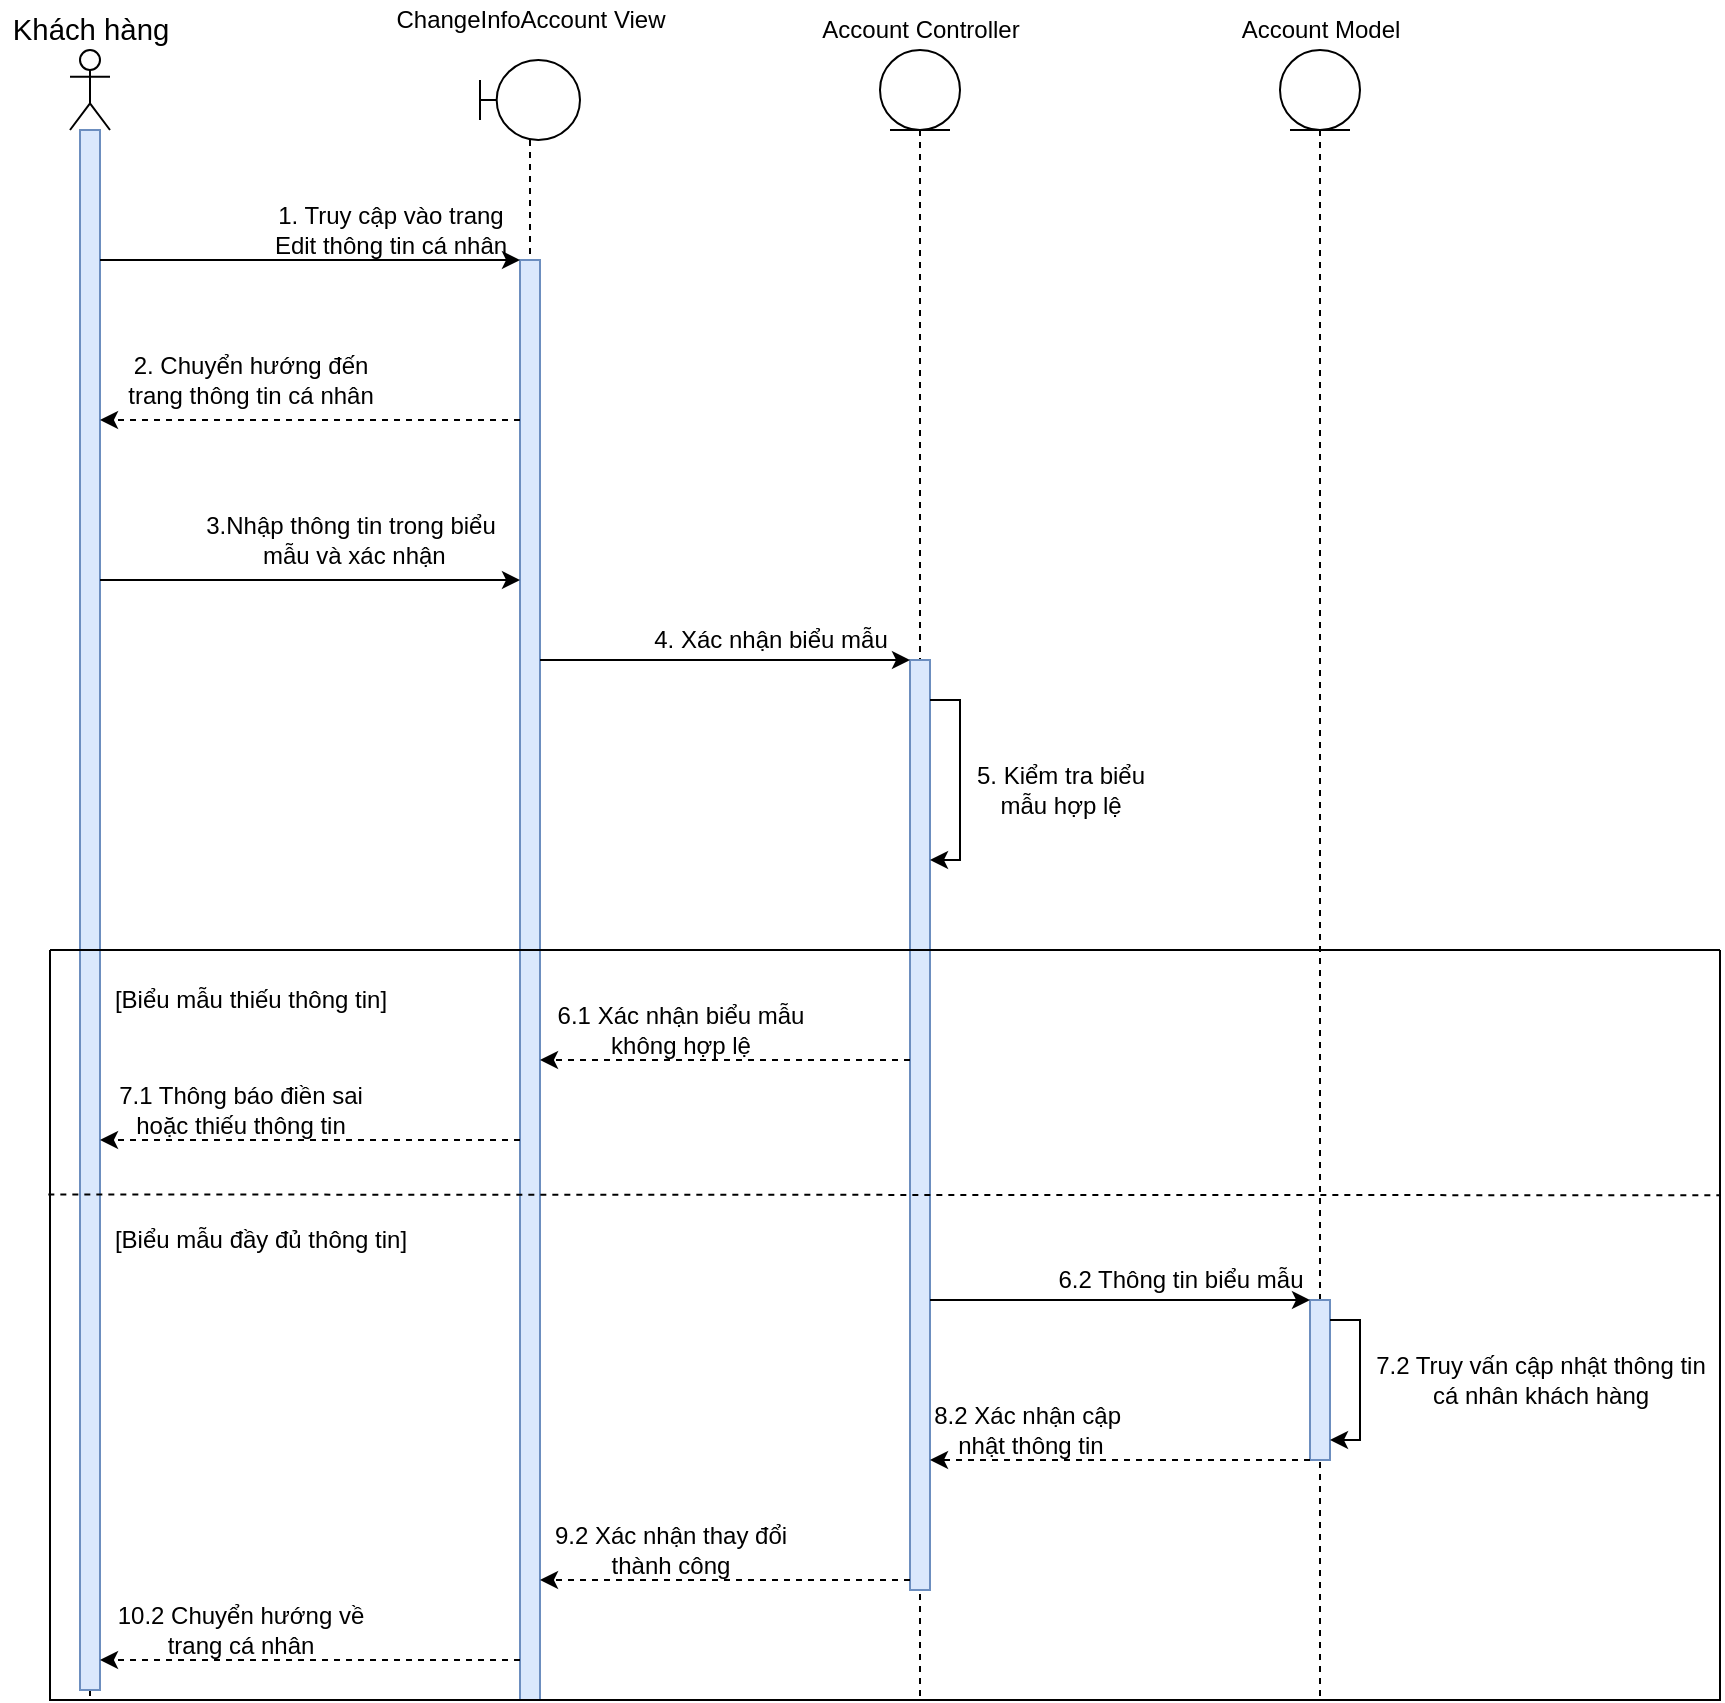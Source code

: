 <mxfile version="16.5.1" type="device"><diagram id="la0iUq_kacUUBwd-93TU" name="Trang-2"><mxGraphModel dx="1102" dy="905" grid="1" gridSize="10" guides="1" tooltips="1" connect="1" arrows="1" fold="1" page="1" pageScale="1" pageWidth="827" pageHeight="1169" math="0" shadow="0"><root><mxCell id="0"/><mxCell id="1" parent="0"/><mxCell id="KoE_FELtCUmFOajR2QhE-42" value="" style="shape=umlLifeline;participant=umlActor;perimeter=lifelinePerimeter;whiteSpace=wrap;html=1;container=1;collapsible=0;recursiveResize=0;verticalAlign=top;spacingTop=36;outlineConnect=0;" parent="1" vertex="1"><mxGeometry x="485" y="215" width="20" height="825" as="geometry"/></mxCell><mxCell id="KoE_FELtCUmFOajR2QhE-43" value="" style="html=1;points=[];perimeter=orthogonalPerimeter;fillColor=#dae8fc;strokeColor=#6c8ebf;" parent="KoE_FELtCUmFOajR2QhE-42" vertex="1"><mxGeometry x="5" y="40" width="10" height="780" as="geometry"/></mxCell><mxCell id="KoE_FELtCUmFOajR2QhE-44" value="&lt;span style=&quot;font-family: Calibri, sans-serif; font-size: 14.667px;&quot;&gt;Khách hàng&lt;/span&gt;" style="text;html=1;align=center;verticalAlign=middle;resizable=0;points=[];autosize=1;strokeColor=none;fillColor=none;" parent="1" vertex="1"><mxGeometry x="450" y="190" width="90" height="30" as="geometry"/></mxCell><mxCell id="KoE_FELtCUmFOajR2QhE-45" value="" style="shape=umlLifeline;participant=umlBoundary;perimeter=lifelinePerimeter;whiteSpace=wrap;html=1;container=1;collapsible=0;recursiveResize=0;verticalAlign=top;spacingTop=36;outlineConnect=0;" parent="1" vertex="1"><mxGeometry x="690" y="220" width="50" height="820" as="geometry"/></mxCell><mxCell id="KoE_FELtCUmFOajR2QhE-46" value="" style="html=1;points=[];perimeter=orthogonalPerimeter;fillColor=#dae8fc;strokeColor=#6c8ebf;" parent="KoE_FELtCUmFOajR2QhE-45" vertex="1"><mxGeometry x="20" y="100" width="10" height="720" as="geometry"/></mxCell><mxCell id="KoE_FELtCUmFOajR2QhE-48" value="ChangeInfoAccount View" style="text;html=1;align=center;verticalAlign=middle;resizable=0;points=[];autosize=1;strokeColor=none;fillColor=none;" parent="1" vertex="1"><mxGeometry x="640" y="190" width="150" height="20" as="geometry"/></mxCell><mxCell id="KoE_FELtCUmFOajR2QhE-49" value="Account Controller" style="text;html=1;align=center;verticalAlign=middle;resizable=0;points=[];autosize=1;strokeColor=none;fillColor=none;" parent="1" vertex="1"><mxGeometry x="855" y="195" width="110" height="20" as="geometry"/></mxCell><mxCell id="KoE_FELtCUmFOajR2QhE-50" value="" style="shape=umlLifeline;participant=umlEntity;perimeter=lifelinePerimeter;whiteSpace=wrap;html=1;container=1;collapsible=0;recursiveResize=0;verticalAlign=top;spacingTop=36;outlineConnect=0;" parent="1" vertex="1"><mxGeometry x="1090" y="215" width="40" height="825" as="geometry"/></mxCell><mxCell id="2IZzkSBkla5ykcbSS73I-13" value="" style="html=1;points=[];perimeter=orthogonalPerimeter;fillColor=#dae8fc;strokeColor=#6c8ebf;" parent="KoE_FELtCUmFOajR2QhE-50" vertex="1"><mxGeometry x="15" y="625" width="10" height="80" as="geometry"/></mxCell><mxCell id="2IZzkSBkla5ykcbSS73I-16" style="edgeStyle=orthogonalEdgeStyle;rounded=0;orthogonalLoop=1;jettySize=auto;html=1;" parent="KoE_FELtCUmFOajR2QhE-50" source="2IZzkSBkla5ykcbSS73I-13" target="2IZzkSBkla5ykcbSS73I-13" edge="1"><mxGeometry relative="1" as="geometry"><Array as="points"><mxPoint x="40" y="635"/></Array></mxGeometry></mxCell><mxCell id="KoE_FELtCUmFOajR2QhE-53" value="Account Model" style="text;html=1;align=center;verticalAlign=middle;resizable=0;points=[];autosize=1;strokeColor=none;fillColor=none;" parent="1" vertex="1"><mxGeometry x="1060" y="190" width="100" height="30" as="geometry"/></mxCell><mxCell id="KoE_FELtCUmFOajR2QhE-54" style="edgeStyle=orthogonalEdgeStyle;rounded=0;orthogonalLoop=1;jettySize=auto;html=1;" parent="1" source="KoE_FELtCUmFOajR2QhE-43" target="KoE_FELtCUmFOajR2QhE-46" edge="1"><mxGeometry relative="1" as="geometry"><Array as="points"><mxPoint x="600" y="320"/><mxPoint x="600" y="320"/></Array></mxGeometry></mxCell><mxCell id="KoE_FELtCUmFOajR2QhE-55" value="1. Truy cập vào trang&lt;br&gt;Edit thông tin cá nhân" style="text;html=1;align=center;verticalAlign=middle;resizable=0;points=[];autosize=1;strokeColor=none;fillColor=none;" parent="1" vertex="1"><mxGeometry x="580" y="290" width="130" height="30" as="geometry"/></mxCell><mxCell id="KoE_FELtCUmFOajR2QhE-56" style="edgeStyle=orthogonalEdgeStyle;rounded=0;orthogonalLoop=1;jettySize=auto;html=1;dashed=1;" parent="1" source="KoE_FELtCUmFOajR2QhE-46" target="KoE_FELtCUmFOajR2QhE-43" edge="1"><mxGeometry relative="1" as="geometry"><Array as="points"><mxPoint x="610" y="400"/><mxPoint x="610" y="400"/></Array></mxGeometry></mxCell><mxCell id="KoE_FELtCUmFOajR2QhE-57" value="2. Chuyển hướng đến &lt;br&gt;trang thông tin cá nhân" style="text;html=1;align=center;verticalAlign=middle;resizable=0;points=[];autosize=1;strokeColor=none;fillColor=none;" parent="1" vertex="1"><mxGeometry x="500" y="360" width="150" height="40" as="geometry"/></mxCell><mxCell id="KoE_FELtCUmFOajR2QhE-59" value="3.Nhập thông tin trong biểu&lt;br&gt;&amp;nbsp;mẫu và xác nhận" style="text;html=1;align=center;verticalAlign=middle;resizable=0;points=[];autosize=1;strokeColor=none;fillColor=none;" parent="1" vertex="1"><mxGeometry x="540" y="440" width="170" height="40" as="geometry"/></mxCell><mxCell id="KoE_FELtCUmFOajR2QhE-78" value="" style="shape=umlLifeline;participant=umlEntity;perimeter=lifelinePerimeter;whiteSpace=wrap;html=1;container=1;collapsible=0;recursiveResize=0;verticalAlign=top;spacingTop=36;outlineConnect=0;" parent="1" vertex="1"><mxGeometry x="890" y="215" width="40" height="825" as="geometry"/></mxCell><mxCell id="2IZzkSBkla5ykcbSS73I-1" value="" style="html=1;points=[];perimeter=orthogonalPerimeter;fillColor=#dae8fc;strokeColor=#6c8ebf;" parent="KoE_FELtCUmFOajR2QhE-78" vertex="1"><mxGeometry x="15" y="305" width="10" height="465" as="geometry"/></mxCell><mxCell id="2IZzkSBkla5ykcbSS73I-5" style="edgeStyle=orthogonalEdgeStyle;rounded=0;orthogonalLoop=1;jettySize=auto;html=1;" parent="KoE_FELtCUmFOajR2QhE-78" source="2IZzkSBkla5ykcbSS73I-1" edge="1"><mxGeometry relative="1" as="geometry"><mxPoint x="25" y="405" as="targetPoint"/><Array as="points"><mxPoint x="40" y="325"/><mxPoint x="40" y="405"/></Array></mxGeometry></mxCell><mxCell id="KoE_FELtCUmFOajR2QhE-47" style="edgeStyle=orthogonalEdgeStyle;rounded=0;orthogonalLoop=1;jettySize=auto;html=1;" parent="1" source="KoE_FELtCUmFOajR2QhE-43" target="KoE_FELtCUmFOajR2QhE-46" edge="1"><mxGeometry relative="1" as="geometry"><Array as="points"><mxPoint x="570" y="480"/><mxPoint x="570" y="480"/></Array><mxPoint x="499.5" y="490" as="sourcePoint"/><mxPoint x="717.5" y="490" as="targetPoint"/></mxGeometry></mxCell><mxCell id="2IZzkSBkla5ykcbSS73I-3" style="edgeStyle=orthogonalEdgeStyle;rounded=0;orthogonalLoop=1;jettySize=auto;html=1;" parent="1" source="KoE_FELtCUmFOajR2QhE-46" target="2IZzkSBkla5ykcbSS73I-1" edge="1"><mxGeometry relative="1" as="geometry"><Array as="points"><mxPoint x="830" y="520"/><mxPoint x="830" y="520"/></Array></mxGeometry></mxCell><mxCell id="2IZzkSBkla5ykcbSS73I-4" value="4. Xác nhận biểu mẫu" style="text;html=1;align=center;verticalAlign=middle;resizable=0;points=[];autosize=1;strokeColor=none;fillColor=none;" parent="1" vertex="1"><mxGeometry x="770" y="500" width="130" height="20" as="geometry"/></mxCell><mxCell id="2IZzkSBkla5ykcbSS73I-6" value="5. Kiểm tra biểu&lt;br&gt;mẫu hợp lệ" style="text;html=1;align=center;verticalAlign=middle;resizable=0;points=[];autosize=1;strokeColor=none;fillColor=none;" parent="1" vertex="1"><mxGeometry x="930" y="570" width="100" height="30" as="geometry"/></mxCell><mxCell id="2IZzkSBkla5ykcbSS73I-7" value="[Biểu mẫu thiếu thông tin]" style="text;html=1;align=center;verticalAlign=middle;resizable=0;points=[];autosize=1;strokeColor=none;fillColor=none;" parent="1" vertex="1"><mxGeometry x="500" y="680" width="150" height="20" as="geometry"/></mxCell><mxCell id="2IZzkSBkla5ykcbSS73I-8" style="edgeStyle=orthogonalEdgeStyle;rounded=0;orthogonalLoop=1;jettySize=auto;html=1;dashed=1;" parent="1" source="2IZzkSBkla5ykcbSS73I-1" target="KoE_FELtCUmFOajR2QhE-46" edge="1"><mxGeometry relative="1" as="geometry"><Array as="points"><mxPoint x="860" y="720"/><mxPoint x="860" y="720"/></Array></mxGeometry></mxCell><mxCell id="2IZzkSBkla5ykcbSS73I-9" value="6.1 Xác nhận biểu mẫu&lt;br&gt;không hợp lệ" style="text;html=1;align=center;verticalAlign=middle;resizable=0;points=[];autosize=1;strokeColor=none;fillColor=none;" parent="1" vertex="1"><mxGeometry x="720" y="690" width="140" height="30" as="geometry"/></mxCell><mxCell id="2IZzkSBkla5ykcbSS73I-10" style="edgeStyle=orthogonalEdgeStyle;rounded=0;orthogonalLoop=1;jettySize=auto;html=1;dashed=1;" parent="1" source="KoE_FELtCUmFOajR2QhE-46" target="KoE_FELtCUmFOajR2QhE-43" edge="1"><mxGeometry relative="1" as="geometry"><Array as="points"><mxPoint x="630" y="760"/><mxPoint x="630" y="760"/></Array></mxGeometry></mxCell><mxCell id="2IZzkSBkla5ykcbSS73I-11" value="7.1 Thông báo điền sai &lt;br&gt;hoặc thiếu thông tin" style="text;html=1;align=center;verticalAlign=middle;resizable=0;points=[];autosize=1;strokeColor=none;fillColor=none;" parent="1" vertex="1"><mxGeometry x="500" y="730" width="140" height="30" as="geometry"/></mxCell><mxCell id="2IZzkSBkla5ykcbSS73I-12" value="[Biểu mẫu đầy đủ thông tin]" style="text;html=1;align=center;verticalAlign=middle;resizable=0;points=[];autosize=1;strokeColor=none;fillColor=none;" parent="1" vertex="1"><mxGeometry x="500" y="800" width="160" height="20" as="geometry"/></mxCell><mxCell id="2IZzkSBkla5ykcbSS73I-14" style="edgeStyle=orthogonalEdgeStyle;rounded=0;orthogonalLoop=1;jettySize=auto;html=1;" parent="1" source="2IZzkSBkla5ykcbSS73I-1" target="2IZzkSBkla5ykcbSS73I-13" edge="1"><mxGeometry relative="1" as="geometry"><Array as="points"><mxPoint x="970" y="840"/><mxPoint x="970" y="840"/></Array></mxGeometry></mxCell><mxCell id="2IZzkSBkla5ykcbSS73I-15" value="6.2 Thông tin biểu mẫu" style="text;html=1;align=center;verticalAlign=middle;resizable=0;points=[];autosize=1;strokeColor=none;fillColor=none;" parent="1" vertex="1"><mxGeometry x="970" y="820" width="140" height="20" as="geometry"/></mxCell><mxCell id="2IZzkSBkla5ykcbSS73I-17" value="7.2 Truy vấn cập nhật thông tin &lt;br&gt;cá nhân khách hàng" style="text;html=1;align=center;verticalAlign=middle;resizable=0;points=[];autosize=1;strokeColor=none;fillColor=none;" parent="1" vertex="1"><mxGeometry x="1130" y="865" width="180" height="30" as="geometry"/></mxCell><mxCell id="2IZzkSBkla5ykcbSS73I-18" style="edgeStyle=orthogonalEdgeStyle;rounded=0;orthogonalLoop=1;jettySize=auto;html=1;dashed=1;" parent="1" source="2IZzkSBkla5ykcbSS73I-13" target="2IZzkSBkla5ykcbSS73I-1" edge="1"><mxGeometry relative="1" as="geometry"><Array as="points"><mxPoint x="1010" y="920"/><mxPoint x="1010" y="920"/></Array></mxGeometry></mxCell><mxCell id="2IZzkSBkla5ykcbSS73I-19" value="8.2 Xác nhận cập&amp;nbsp;&lt;br&gt;nhật thông tin" style="text;html=1;align=center;verticalAlign=middle;resizable=0;points=[];autosize=1;strokeColor=none;fillColor=none;" parent="1" vertex="1"><mxGeometry x="910" y="890" width="110" height="30" as="geometry"/></mxCell><mxCell id="2IZzkSBkla5ykcbSS73I-20" style="edgeStyle=orthogonalEdgeStyle;rounded=0;orthogonalLoop=1;jettySize=auto;html=1;dashed=1;" parent="1" source="2IZzkSBkla5ykcbSS73I-1" target="KoE_FELtCUmFOajR2QhE-46" edge="1"><mxGeometry relative="1" as="geometry"><Array as="points"><mxPoint x="820" y="980"/><mxPoint x="820" y="980"/></Array></mxGeometry></mxCell><mxCell id="2IZzkSBkla5ykcbSS73I-21" value="9.2 Xác nhận thay đổi&lt;br&gt;thành công" style="text;html=1;align=center;verticalAlign=middle;resizable=0;points=[];autosize=1;strokeColor=none;fillColor=none;" parent="1" vertex="1"><mxGeometry x="720" y="950" width="130" height="30" as="geometry"/></mxCell><mxCell id="2IZzkSBkla5ykcbSS73I-22" style="edgeStyle=orthogonalEdgeStyle;rounded=0;orthogonalLoop=1;jettySize=auto;html=1;dashed=1;" parent="1" source="KoE_FELtCUmFOajR2QhE-46" target="KoE_FELtCUmFOajR2QhE-43" edge="1"><mxGeometry relative="1" as="geometry"><Array as="points"><mxPoint x="610" y="1020"/><mxPoint x="610" y="1020"/></Array></mxGeometry></mxCell><mxCell id="2IZzkSBkla5ykcbSS73I-23" value="10.2 Chuyển hướng về&lt;br&gt;trang cá nhân" style="text;html=1;align=center;verticalAlign=middle;resizable=0;points=[];autosize=1;strokeColor=none;fillColor=none;" parent="1" vertex="1"><mxGeometry x="500" y="990" width="140" height="30" as="geometry"/></mxCell><mxCell id="2IZzkSBkla5ykcbSS73I-24" value="" style="swimlane;startSize=0;" parent="1" vertex="1"><mxGeometry x="475" y="665" width="835" height="375" as="geometry"/></mxCell><mxCell id="2IZzkSBkla5ykcbSS73I-25" value="" style="endArrow=none;dashed=1;html=1;rounded=0;exitX=-0.001;exitY=0.326;exitDx=0;exitDy=0;exitPerimeter=0;entryX=1;entryY=0.327;entryDx=0;entryDy=0;entryPerimeter=0;" parent="1" source="2IZzkSBkla5ykcbSS73I-24" target="2IZzkSBkla5ykcbSS73I-24" edge="1"><mxGeometry width="50" height="50" relative="1" as="geometry"><mxPoint x="810" y="690" as="sourcePoint"/><mxPoint x="870" y="660" as="targetPoint"/></mxGeometry></mxCell></root></mxGraphModel></diagram></mxfile>